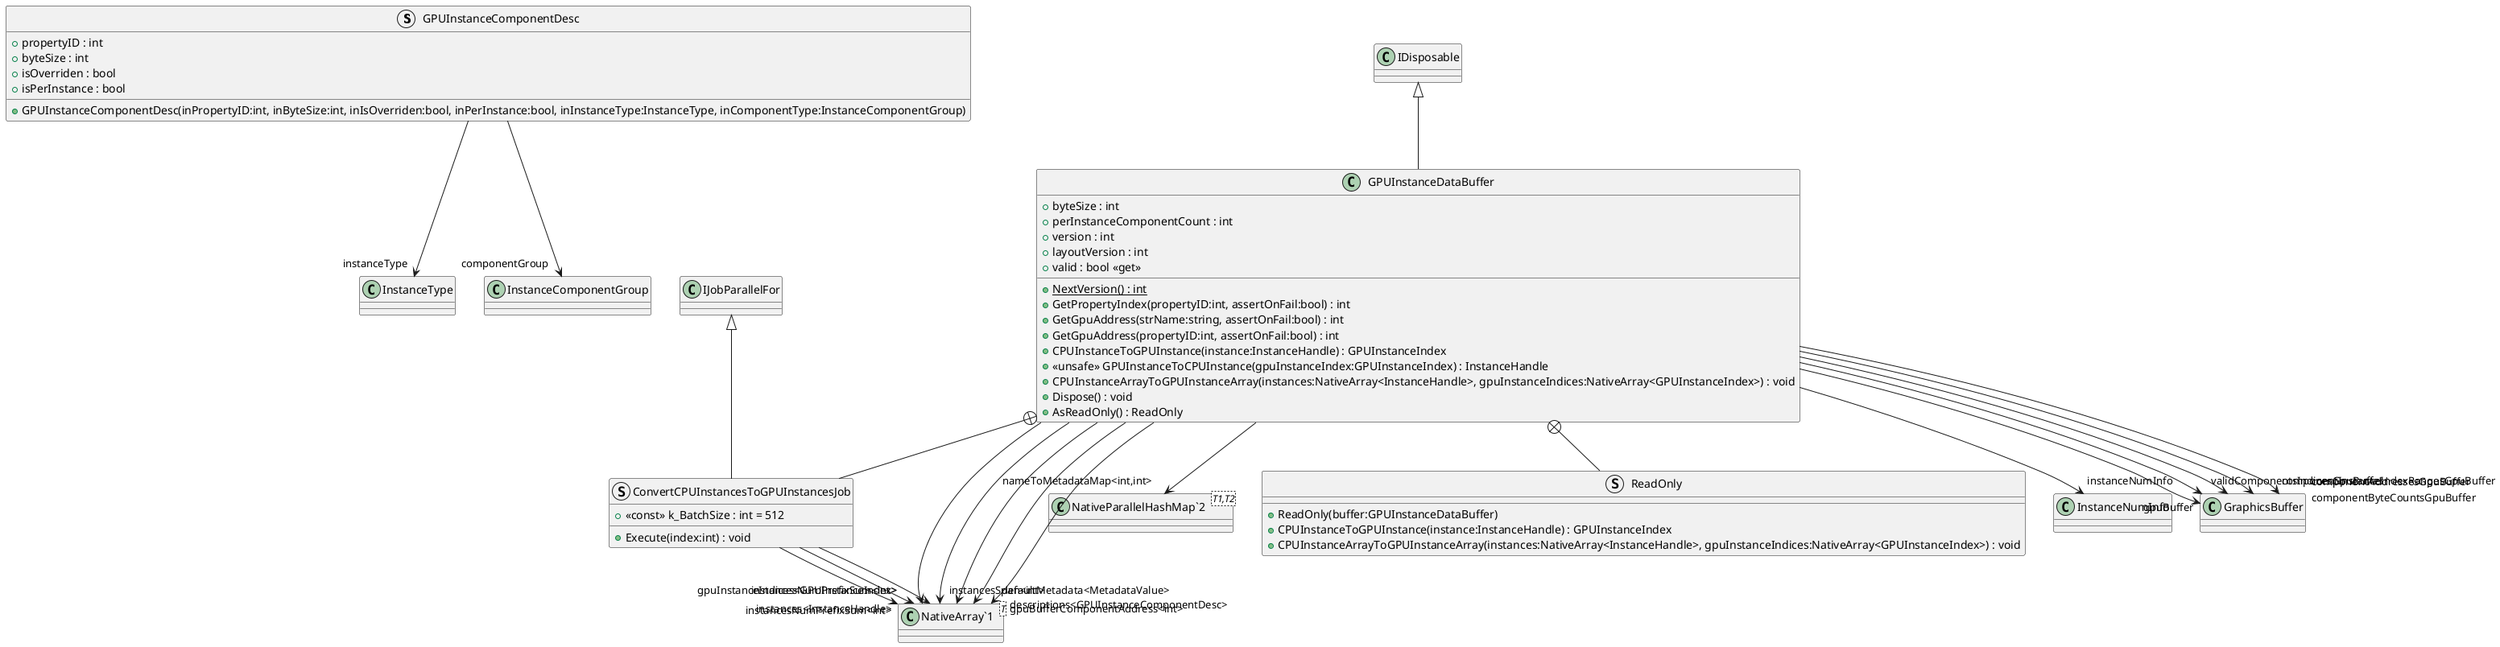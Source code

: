 @startuml
struct GPUInstanceComponentDesc {
    + propertyID : int
    + byteSize : int
    + isOverriden : bool
    + isPerInstance : bool
    + GPUInstanceComponentDesc(inPropertyID:int, inByteSize:int, inIsOverriden:bool, inPerInstance:bool, inInstanceType:InstanceType, inComponentType:InstanceComponentGroup)
}
class GPUInstanceDataBuffer {
    + {static} NextVersion() : int
    + byteSize : int
    + perInstanceComponentCount : int
    + version : int
    + layoutVersion : int
    + valid : bool <<get>>
    + GetPropertyIndex(propertyID:int, assertOnFail:bool) : int
    + GetGpuAddress(strName:string, assertOnFail:bool) : int
    + GetGpuAddress(propertyID:int, assertOnFail:bool) : int
    + CPUInstanceToGPUInstance(instance:InstanceHandle) : GPUInstanceIndex
    + <<unsafe>> GPUInstanceToCPUInstance(gpuInstanceIndex:GPUInstanceIndex) : InstanceHandle
    + CPUInstanceArrayToGPUInstanceArray(instances:NativeArray<InstanceHandle>, gpuInstanceIndices:NativeArray<GPUInstanceIndex>) : void
    + Dispose() : void
    + AsReadOnly() : ReadOnly
}
class "NativeArray`1"<T> {
}
class "NativeParallelHashMap`2"<T1,T2> {
}
struct ReadOnly {
    + ReadOnly(buffer:GPUInstanceDataBuffer)
    + CPUInstanceToGPUInstance(instance:InstanceHandle) : GPUInstanceIndex
    + CPUInstanceArrayToGPUInstanceArray(instances:NativeArray<InstanceHandle>, gpuInstanceIndices:NativeArray<GPUInstanceIndex>) : void
}
struct ConvertCPUInstancesToGPUInstancesJob {
    + <<const>> k_BatchSize : int = 512
    + Execute(index:int) : void
}
GPUInstanceComponentDesc --> "instanceType" InstanceType
GPUInstanceComponentDesc --> "componentGroup" InstanceComponentGroup
IDisposable <|-- GPUInstanceDataBuffer
GPUInstanceDataBuffer --> "instanceNumInfo" InstanceNumInfo
GPUInstanceDataBuffer --> "instancesNumPrefixSum<int>" "NativeArray`1"
GPUInstanceDataBuffer --> "instancesSpan<int>" "NativeArray`1"
GPUInstanceDataBuffer --> "gpuBuffer" GraphicsBuffer
GPUInstanceDataBuffer --> "validComponentsIndicesGpuBuffer" GraphicsBuffer
GPUInstanceDataBuffer --> "componentAddressesGpuBuffer" GraphicsBuffer
GPUInstanceDataBuffer --> "componentInstanceIndexRangesGpuBuffer" GraphicsBuffer
GPUInstanceDataBuffer --> "componentByteCountsGpuBuffer" GraphicsBuffer
GPUInstanceDataBuffer --> "descriptions<GPUInstanceComponentDesc>" "NativeArray`1"
GPUInstanceDataBuffer --> "defaultMetadata<MetadataValue>" "NativeArray`1"
GPUInstanceDataBuffer --> "gpuBufferComponentAddress<int>" "NativeArray`1"
GPUInstanceDataBuffer --> "nameToMetadataMap<int,int>" "NativeParallelHashMap`2"
GPUInstanceDataBuffer +-- ReadOnly
GPUInstanceDataBuffer +-- ConvertCPUInstancesToGPUInstancesJob
IJobParallelFor <|-- ConvertCPUInstancesToGPUInstancesJob
ConvertCPUInstancesToGPUInstancesJob --> "instancesNumPrefixSum<int>" "NativeArray`1"
ConvertCPUInstancesToGPUInstancesJob --> "instances<InstanceHandle>" "NativeArray`1"
ConvertCPUInstancesToGPUInstancesJob --> "gpuInstanceIndices<GPUInstanceIndex>" "NativeArray`1"
@enduml
